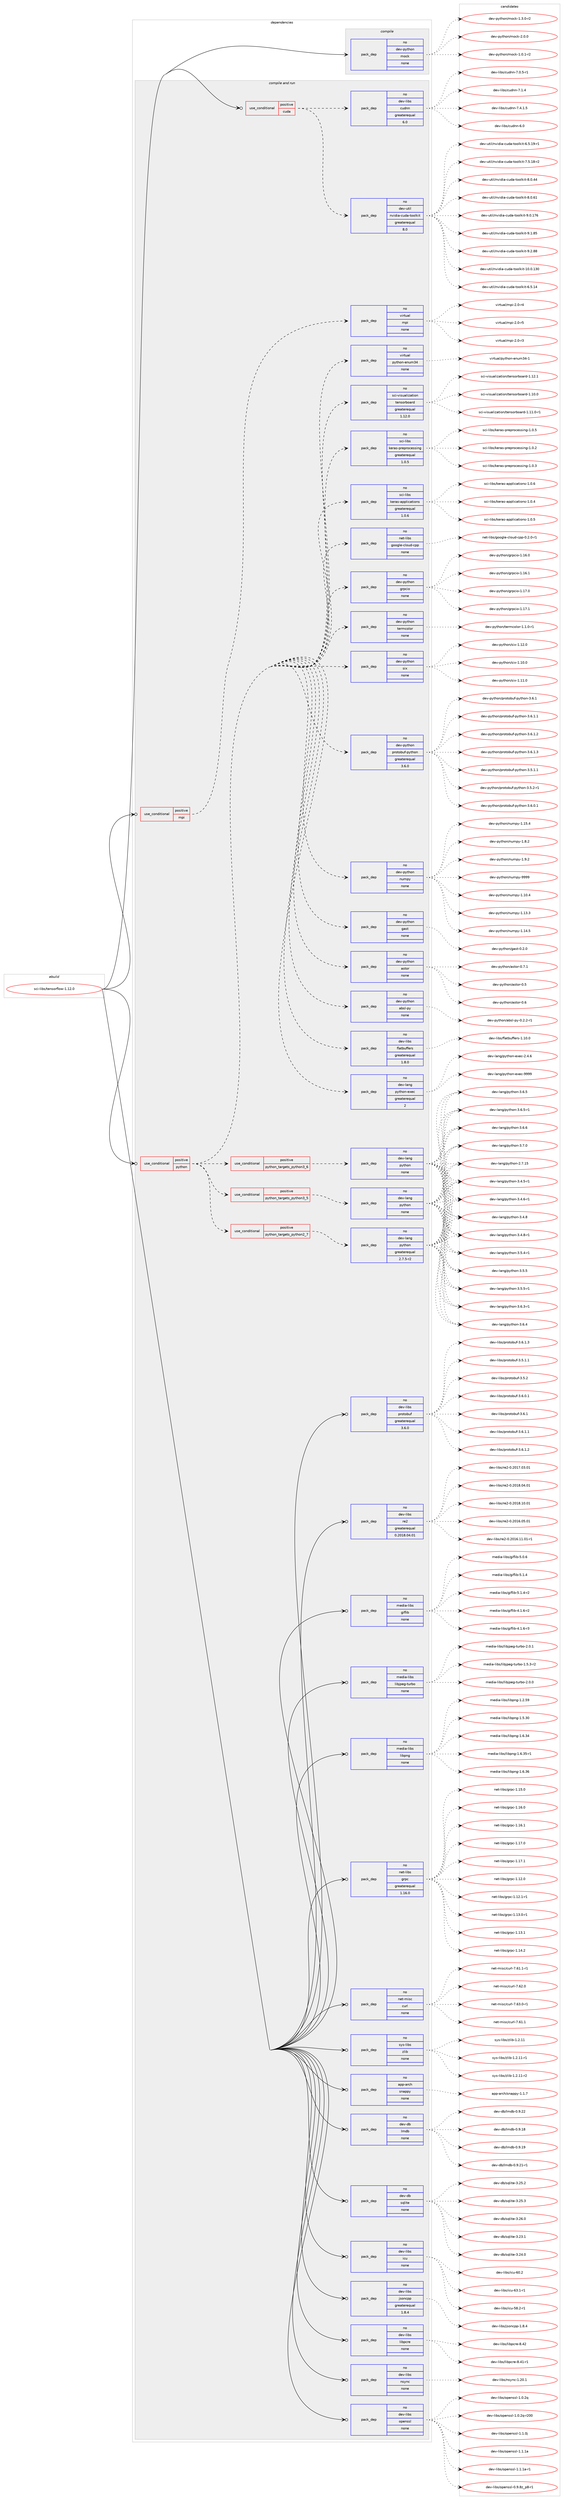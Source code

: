 digraph prolog {

# *************
# Graph options
# *************

newrank=true;
concentrate=true;
compound=true;
graph [rankdir=LR,fontname=Helvetica,fontsize=10,ranksep=1.5];#, ranksep=2.5, nodesep=0.2];
edge  [arrowhead=vee];
node  [fontname=Helvetica,fontsize=10];

# **********
# The ebuild
# **********

subgraph cluster_leftcol {
color=gray;
rank=same;
label=<<i>ebuild</i>>;
id [label="sci-libs/tensorflow-1.12.0", color=red, width=4, href="../sci-libs/tensorflow-1.12.0.svg"];
}

# ****************
# The dependencies
# ****************

subgraph cluster_midcol {
color=gray;
label=<<i>dependencies</i>>;
subgraph cluster_compile {
fillcolor="#eeeeee";
style=filled;
label=<<i>compile</i>>;
subgraph pack4551 {
dependency5813 [label=<<TABLE BORDER="0" CELLBORDER="1" CELLSPACING="0" CELLPADDING="4" WIDTH="220"><TR><TD ROWSPAN="6" CELLPADDING="30">pack_dep</TD></TR><TR><TD WIDTH="110">no</TD></TR><TR><TD>dev-python</TD></TR><TR><TD>mock</TD></TR><TR><TD>none</TD></TR><TR><TD></TD></TR></TABLE>>, shape=none, color=blue];
}
id:e -> dependency5813:w [weight=20,style="solid",arrowhead="vee"];
}
subgraph cluster_compileandrun {
fillcolor="#eeeeee";
style=filled;
label=<<i>compile and run</i>>;
subgraph cond1119 {
dependency5814 [label=<<TABLE BORDER="0" CELLBORDER="1" CELLSPACING="0" CELLPADDING="4"><TR><TD ROWSPAN="3" CELLPADDING="10">use_conditional</TD></TR><TR><TD>positive</TD></TR><TR><TD>cuda</TD></TR></TABLE>>, shape=none, color=red];
subgraph pack4552 {
dependency5815 [label=<<TABLE BORDER="0" CELLBORDER="1" CELLSPACING="0" CELLPADDING="4" WIDTH="220"><TR><TD ROWSPAN="6" CELLPADDING="30">pack_dep</TD></TR><TR><TD WIDTH="110">no</TD></TR><TR><TD>dev-util</TD></TR><TR><TD>nvidia-cuda-toolkit</TD></TR><TR><TD>greaterequal</TD></TR><TR><TD>8.0</TD></TR></TABLE>>, shape=none, color=blue];
}
dependency5814:e -> dependency5815:w [weight=20,style="dashed",arrowhead="vee"];
subgraph pack4553 {
dependency5816 [label=<<TABLE BORDER="0" CELLBORDER="1" CELLSPACING="0" CELLPADDING="4" WIDTH="220"><TR><TD ROWSPAN="6" CELLPADDING="30">pack_dep</TD></TR><TR><TD WIDTH="110">no</TD></TR><TR><TD>dev-libs</TD></TR><TR><TD>cudnn</TD></TR><TR><TD>greaterequal</TD></TR><TR><TD>6.0</TD></TR></TABLE>>, shape=none, color=blue];
}
dependency5814:e -> dependency5816:w [weight=20,style="dashed",arrowhead="vee"];
}
id:e -> dependency5814:w [weight=20,style="solid",arrowhead="odotvee"];
subgraph cond1120 {
dependency5817 [label=<<TABLE BORDER="0" CELLBORDER="1" CELLSPACING="0" CELLPADDING="4"><TR><TD ROWSPAN="3" CELLPADDING="10">use_conditional</TD></TR><TR><TD>positive</TD></TR><TR><TD>mpi</TD></TR></TABLE>>, shape=none, color=red];
subgraph pack4554 {
dependency5818 [label=<<TABLE BORDER="0" CELLBORDER="1" CELLSPACING="0" CELLPADDING="4" WIDTH="220"><TR><TD ROWSPAN="6" CELLPADDING="30">pack_dep</TD></TR><TR><TD WIDTH="110">no</TD></TR><TR><TD>virtual</TD></TR><TR><TD>mpi</TD></TR><TR><TD>none</TD></TR><TR><TD></TD></TR></TABLE>>, shape=none, color=blue];
}
dependency5817:e -> dependency5818:w [weight=20,style="dashed",arrowhead="vee"];
}
id:e -> dependency5817:w [weight=20,style="solid",arrowhead="odotvee"];
subgraph cond1121 {
dependency5819 [label=<<TABLE BORDER="0" CELLBORDER="1" CELLSPACING="0" CELLPADDING="4"><TR><TD ROWSPAN="3" CELLPADDING="10">use_conditional</TD></TR><TR><TD>positive</TD></TR><TR><TD>python</TD></TR></TABLE>>, shape=none, color=red];
subgraph cond1122 {
dependency5820 [label=<<TABLE BORDER="0" CELLBORDER="1" CELLSPACING="0" CELLPADDING="4"><TR><TD ROWSPAN="3" CELLPADDING="10">use_conditional</TD></TR><TR><TD>positive</TD></TR><TR><TD>python_targets_python2_7</TD></TR></TABLE>>, shape=none, color=red];
subgraph pack4555 {
dependency5821 [label=<<TABLE BORDER="0" CELLBORDER="1" CELLSPACING="0" CELLPADDING="4" WIDTH="220"><TR><TD ROWSPAN="6" CELLPADDING="30">pack_dep</TD></TR><TR><TD WIDTH="110">no</TD></TR><TR><TD>dev-lang</TD></TR><TR><TD>python</TD></TR><TR><TD>greaterequal</TD></TR><TR><TD>2.7.5-r2</TD></TR></TABLE>>, shape=none, color=blue];
}
dependency5820:e -> dependency5821:w [weight=20,style="dashed",arrowhead="vee"];
}
dependency5819:e -> dependency5820:w [weight=20,style="dashed",arrowhead="vee"];
subgraph cond1123 {
dependency5822 [label=<<TABLE BORDER="0" CELLBORDER="1" CELLSPACING="0" CELLPADDING="4"><TR><TD ROWSPAN="3" CELLPADDING="10">use_conditional</TD></TR><TR><TD>positive</TD></TR><TR><TD>python_targets_python3_5</TD></TR></TABLE>>, shape=none, color=red];
subgraph pack4556 {
dependency5823 [label=<<TABLE BORDER="0" CELLBORDER="1" CELLSPACING="0" CELLPADDING="4" WIDTH="220"><TR><TD ROWSPAN="6" CELLPADDING="30">pack_dep</TD></TR><TR><TD WIDTH="110">no</TD></TR><TR><TD>dev-lang</TD></TR><TR><TD>python</TD></TR><TR><TD>none</TD></TR><TR><TD></TD></TR></TABLE>>, shape=none, color=blue];
}
dependency5822:e -> dependency5823:w [weight=20,style="dashed",arrowhead="vee"];
}
dependency5819:e -> dependency5822:w [weight=20,style="dashed",arrowhead="vee"];
subgraph cond1124 {
dependency5824 [label=<<TABLE BORDER="0" CELLBORDER="1" CELLSPACING="0" CELLPADDING="4"><TR><TD ROWSPAN="3" CELLPADDING="10">use_conditional</TD></TR><TR><TD>positive</TD></TR><TR><TD>python_targets_python3_6</TD></TR></TABLE>>, shape=none, color=red];
subgraph pack4557 {
dependency5825 [label=<<TABLE BORDER="0" CELLBORDER="1" CELLSPACING="0" CELLPADDING="4" WIDTH="220"><TR><TD ROWSPAN="6" CELLPADDING="30">pack_dep</TD></TR><TR><TD WIDTH="110">no</TD></TR><TR><TD>dev-lang</TD></TR><TR><TD>python</TD></TR><TR><TD>none</TD></TR><TR><TD></TD></TR></TABLE>>, shape=none, color=blue];
}
dependency5824:e -> dependency5825:w [weight=20,style="dashed",arrowhead="vee"];
}
dependency5819:e -> dependency5824:w [weight=20,style="dashed",arrowhead="vee"];
subgraph pack4558 {
dependency5826 [label=<<TABLE BORDER="0" CELLBORDER="1" CELLSPACING="0" CELLPADDING="4" WIDTH="220"><TR><TD ROWSPAN="6" CELLPADDING="30">pack_dep</TD></TR><TR><TD WIDTH="110">no</TD></TR><TR><TD>dev-lang</TD></TR><TR><TD>python-exec</TD></TR><TR><TD>greaterequal</TD></TR><TR><TD>2</TD></TR></TABLE>>, shape=none, color=blue];
}
dependency5819:e -> dependency5826:w [weight=20,style="dashed",arrowhead="vee"];
subgraph pack4559 {
dependency5827 [label=<<TABLE BORDER="0" CELLBORDER="1" CELLSPACING="0" CELLPADDING="4" WIDTH="220"><TR><TD ROWSPAN="6" CELLPADDING="30">pack_dep</TD></TR><TR><TD WIDTH="110">no</TD></TR><TR><TD>dev-libs</TD></TR><TR><TD>flatbuffers</TD></TR><TR><TD>greaterequal</TD></TR><TR><TD>1.8.0</TD></TR></TABLE>>, shape=none, color=blue];
}
dependency5819:e -> dependency5827:w [weight=20,style="dashed",arrowhead="vee"];
subgraph pack4560 {
dependency5828 [label=<<TABLE BORDER="0" CELLBORDER="1" CELLSPACING="0" CELLPADDING="4" WIDTH="220"><TR><TD ROWSPAN="6" CELLPADDING="30">pack_dep</TD></TR><TR><TD WIDTH="110">no</TD></TR><TR><TD>dev-python</TD></TR><TR><TD>absl-py</TD></TR><TR><TD>none</TD></TR><TR><TD></TD></TR></TABLE>>, shape=none, color=blue];
}
dependency5819:e -> dependency5828:w [weight=20,style="dashed",arrowhead="vee"];
subgraph pack4561 {
dependency5829 [label=<<TABLE BORDER="0" CELLBORDER="1" CELLSPACING="0" CELLPADDING="4" WIDTH="220"><TR><TD ROWSPAN="6" CELLPADDING="30">pack_dep</TD></TR><TR><TD WIDTH="110">no</TD></TR><TR><TD>dev-python</TD></TR><TR><TD>astor</TD></TR><TR><TD>none</TD></TR><TR><TD></TD></TR></TABLE>>, shape=none, color=blue];
}
dependency5819:e -> dependency5829:w [weight=20,style="dashed",arrowhead="vee"];
subgraph pack4562 {
dependency5830 [label=<<TABLE BORDER="0" CELLBORDER="1" CELLSPACING="0" CELLPADDING="4" WIDTH="220"><TR><TD ROWSPAN="6" CELLPADDING="30">pack_dep</TD></TR><TR><TD WIDTH="110">no</TD></TR><TR><TD>dev-python</TD></TR><TR><TD>gast</TD></TR><TR><TD>none</TD></TR><TR><TD></TD></TR></TABLE>>, shape=none, color=blue];
}
dependency5819:e -> dependency5830:w [weight=20,style="dashed",arrowhead="vee"];
subgraph pack4563 {
dependency5831 [label=<<TABLE BORDER="0" CELLBORDER="1" CELLSPACING="0" CELLPADDING="4" WIDTH="220"><TR><TD ROWSPAN="6" CELLPADDING="30">pack_dep</TD></TR><TR><TD WIDTH="110">no</TD></TR><TR><TD>dev-python</TD></TR><TR><TD>numpy</TD></TR><TR><TD>none</TD></TR><TR><TD></TD></TR></TABLE>>, shape=none, color=blue];
}
dependency5819:e -> dependency5831:w [weight=20,style="dashed",arrowhead="vee"];
subgraph pack4564 {
dependency5832 [label=<<TABLE BORDER="0" CELLBORDER="1" CELLSPACING="0" CELLPADDING="4" WIDTH="220"><TR><TD ROWSPAN="6" CELLPADDING="30">pack_dep</TD></TR><TR><TD WIDTH="110">no</TD></TR><TR><TD>dev-python</TD></TR><TR><TD>protobuf-python</TD></TR><TR><TD>greaterequal</TD></TR><TR><TD>3.6.0</TD></TR></TABLE>>, shape=none, color=blue];
}
dependency5819:e -> dependency5832:w [weight=20,style="dashed",arrowhead="vee"];
subgraph pack4565 {
dependency5833 [label=<<TABLE BORDER="0" CELLBORDER="1" CELLSPACING="0" CELLPADDING="4" WIDTH="220"><TR><TD ROWSPAN="6" CELLPADDING="30">pack_dep</TD></TR><TR><TD WIDTH="110">no</TD></TR><TR><TD>dev-python</TD></TR><TR><TD>six</TD></TR><TR><TD>none</TD></TR><TR><TD></TD></TR></TABLE>>, shape=none, color=blue];
}
dependency5819:e -> dependency5833:w [weight=20,style="dashed",arrowhead="vee"];
subgraph pack4566 {
dependency5834 [label=<<TABLE BORDER="0" CELLBORDER="1" CELLSPACING="0" CELLPADDING="4" WIDTH="220"><TR><TD ROWSPAN="6" CELLPADDING="30">pack_dep</TD></TR><TR><TD WIDTH="110">no</TD></TR><TR><TD>dev-python</TD></TR><TR><TD>termcolor</TD></TR><TR><TD>none</TD></TR><TR><TD></TD></TR></TABLE>>, shape=none, color=blue];
}
dependency5819:e -> dependency5834:w [weight=20,style="dashed",arrowhead="vee"];
subgraph pack4567 {
dependency5835 [label=<<TABLE BORDER="0" CELLBORDER="1" CELLSPACING="0" CELLPADDING="4" WIDTH="220"><TR><TD ROWSPAN="6" CELLPADDING="30">pack_dep</TD></TR><TR><TD WIDTH="110">no</TD></TR><TR><TD>dev-python</TD></TR><TR><TD>grpcio</TD></TR><TR><TD>none</TD></TR><TR><TD></TD></TR></TABLE>>, shape=none, color=blue];
}
dependency5819:e -> dependency5835:w [weight=20,style="dashed",arrowhead="vee"];
subgraph pack4568 {
dependency5836 [label=<<TABLE BORDER="0" CELLBORDER="1" CELLSPACING="0" CELLPADDING="4" WIDTH="220"><TR><TD ROWSPAN="6" CELLPADDING="30">pack_dep</TD></TR><TR><TD WIDTH="110">no</TD></TR><TR><TD>net-libs</TD></TR><TR><TD>google-cloud-cpp</TD></TR><TR><TD>none</TD></TR><TR><TD></TD></TR></TABLE>>, shape=none, color=blue];
}
dependency5819:e -> dependency5836:w [weight=20,style="dashed",arrowhead="vee"];
subgraph pack4569 {
dependency5837 [label=<<TABLE BORDER="0" CELLBORDER="1" CELLSPACING="0" CELLPADDING="4" WIDTH="220"><TR><TD ROWSPAN="6" CELLPADDING="30">pack_dep</TD></TR><TR><TD WIDTH="110">no</TD></TR><TR><TD>sci-libs</TD></TR><TR><TD>keras-applications</TD></TR><TR><TD>greaterequal</TD></TR><TR><TD>1.0.6</TD></TR></TABLE>>, shape=none, color=blue];
}
dependency5819:e -> dependency5837:w [weight=20,style="dashed",arrowhead="vee"];
subgraph pack4570 {
dependency5838 [label=<<TABLE BORDER="0" CELLBORDER="1" CELLSPACING="0" CELLPADDING="4" WIDTH="220"><TR><TD ROWSPAN="6" CELLPADDING="30">pack_dep</TD></TR><TR><TD WIDTH="110">no</TD></TR><TR><TD>sci-libs</TD></TR><TR><TD>keras-preprocessing</TD></TR><TR><TD>greaterequal</TD></TR><TR><TD>1.0.5</TD></TR></TABLE>>, shape=none, color=blue];
}
dependency5819:e -> dependency5838:w [weight=20,style="dashed",arrowhead="vee"];
subgraph pack4571 {
dependency5839 [label=<<TABLE BORDER="0" CELLBORDER="1" CELLSPACING="0" CELLPADDING="4" WIDTH="220"><TR><TD ROWSPAN="6" CELLPADDING="30">pack_dep</TD></TR><TR><TD WIDTH="110">no</TD></TR><TR><TD>sci-visualization</TD></TR><TR><TD>tensorboard</TD></TR><TR><TD>greaterequal</TD></TR><TR><TD>1.12.0</TD></TR></TABLE>>, shape=none, color=blue];
}
dependency5819:e -> dependency5839:w [weight=20,style="dashed",arrowhead="vee"];
subgraph pack4572 {
dependency5840 [label=<<TABLE BORDER="0" CELLBORDER="1" CELLSPACING="0" CELLPADDING="4" WIDTH="220"><TR><TD ROWSPAN="6" CELLPADDING="30">pack_dep</TD></TR><TR><TD WIDTH="110">no</TD></TR><TR><TD>virtual</TD></TR><TR><TD>python-enum34</TD></TR><TR><TD>none</TD></TR><TR><TD></TD></TR></TABLE>>, shape=none, color=blue];
}
dependency5819:e -> dependency5840:w [weight=20,style="dashed",arrowhead="vee"];
}
id:e -> dependency5819:w [weight=20,style="solid",arrowhead="odotvee"];
subgraph pack4573 {
dependency5841 [label=<<TABLE BORDER="0" CELLBORDER="1" CELLSPACING="0" CELLPADDING="4" WIDTH="220"><TR><TD ROWSPAN="6" CELLPADDING="30">pack_dep</TD></TR><TR><TD WIDTH="110">no</TD></TR><TR><TD>app-arch</TD></TR><TR><TD>snappy</TD></TR><TR><TD>none</TD></TR><TR><TD></TD></TR></TABLE>>, shape=none, color=blue];
}
id:e -> dependency5841:w [weight=20,style="solid",arrowhead="odotvee"];
subgraph pack4574 {
dependency5842 [label=<<TABLE BORDER="0" CELLBORDER="1" CELLSPACING="0" CELLPADDING="4" WIDTH="220"><TR><TD ROWSPAN="6" CELLPADDING="30">pack_dep</TD></TR><TR><TD WIDTH="110">no</TD></TR><TR><TD>dev-db</TD></TR><TR><TD>lmdb</TD></TR><TR><TD>none</TD></TR><TR><TD></TD></TR></TABLE>>, shape=none, color=blue];
}
id:e -> dependency5842:w [weight=20,style="solid",arrowhead="odotvee"];
subgraph pack4575 {
dependency5843 [label=<<TABLE BORDER="0" CELLBORDER="1" CELLSPACING="0" CELLPADDING="4" WIDTH="220"><TR><TD ROWSPAN="6" CELLPADDING="30">pack_dep</TD></TR><TR><TD WIDTH="110">no</TD></TR><TR><TD>dev-db</TD></TR><TR><TD>sqlite</TD></TR><TR><TD>none</TD></TR><TR><TD></TD></TR></TABLE>>, shape=none, color=blue];
}
id:e -> dependency5843:w [weight=20,style="solid",arrowhead="odotvee"];
subgraph pack4576 {
dependency5844 [label=<<TABLE BORDER="0" CELLBORDER="1" CELLSPACING="0" CELLPADDING="4" WIDTH="220"><TR><TD ROWSPAN="6" CELLPADDING="30">pack_dep</TD></TR><TR><TD WIDTH="110">no</TD></TR><TR><TD>dev-libs</TD></TR><TR><TD>icu</TD></TR><TR><TD>none</TD></TR><TR><TD></TD></TR></TABLE>>, shape=none, color=blue];
}
id:e -> dependency5844:w [weight=20,style="solid",arrowhead="odotvee"];
subgraph pack4577 {
dependency5845 [label=<<TABLE BORDER="0" CELLBORDER="1" CELLSPACING="0" CELLPADDING="4" WIDTH="220"><TR><TD ROWSPAN="6" CELLPADDING="30">pack_dep</TD></TR><TR><TD WIDTH="110">no</TD></TR><TR><TD>dev-libs</TD></TR><TR><TD>jsoncpp</TD></TR><TR><TD>greaterequal</TD></TR><TR><TD>1.8.4</TD></TR></TABLE>>, shape=none, color=blue];
}
id:e -> dependency5845:w [weight=20,style="solid",arrowhead="odotvee"];
subgraph pack4578 {
dependency5846 [label=<<TABLE BORDER="0" CELLBORDER="1" CELLSPACING="0" CELLPADDING="4" WIDTH="220"><TR><TD ROWSPAN="6" CELLPADDING="30">pack_dep</TD></TR><TR><TD WIDTH="110">no</TD></TR><TR><TD>dev-libs</TD></TR><TR><TD>libpcre</TD></TR><TR><TD>none</TD></TR><TR><TD></TD></TR></TABLE>>, shape=none, color=blue];
}
id:e -> dependency5846:w [weight=20,style="solid",arrowhead="odotvee"];
subgraph pack4579 {
dependency5847 [label=<<TABLE BORDER="0" CELLBORDER="1" CELLSPACING="0" CELLPADDING="4" WIDTH="220"><TR><TD ROWSPAN="6" CELLPADDING="30">pack_dep</TD></TR><TR><TD WIDTH="110">no</TD></TR><TR><TD>dev-libs</TD></TR><TR><TD>nsync</TD></TR><TR><TD>none</TD></TR><TR><TD></TD></TR></TABLE>>, shape=none, color=blue];
}
id:e -> dependency5847:w [weight=20,style="solid",arrowhead="odotvee"];
subgraph pack4580 {
dependency5848 [label=<<TABLE BORDER="0" CELLBORDER="1" CELLSPACING="0" CELLPADDING="4" WIDTH="220"><TR><TD ROWSPAN="6" CELLPADDING="30">pack_dep</TD></TR><TR><TD WIDTH="110">no</TD></TR><TR><TD>dev-libs</TD></TR><TR><TD>openssl</TD></TR><TR><TD>none</TD></TR><TR><TD></TD></TR></TABLE>>, shape=none, color=blue];
}
id:e -> dependency5848:w [weight=20,style="solid",arrowhead="odotvee"];
subgraph pack4581 {
dependency5849 [label=<<TABLE BORDER="0" CELLBORDER="1" CELLSPACING="0" CELLPADDING="4" WIDTH="220"><TR><TD ROWSPAN="6" CELLPADDING="30">pack_dep</TD></TR><TR><TD WIDTH="110">no</TD></TR><TR><TD>dev-libs</TD></TR><TR><TD>protobuf</TD></TR><TR><TD>greaterequal</TD></TR><TR><TD>3.6.0</TD></TR></TABLE>>, shape=none, color=blue];
}
id:e -> dependency5849:w [weight=20,style="solid",arrowhead="odotvee"];
subgraph pack4582 {
dependency5850 [label=<<TABLE BORDER="0" CELLBORDER="1" CELLSPACING="0" CELLPADDING="4" WIDTH="220"><TR><TD ROWSPAN="6" CELLPADDING="30">pack_dep</TD></TR><TR><TD WIDTH="110">no</TD></TR><TR><TD>dev-libs</TD></TR><TR><TD>re2</TD></TR><TR><TD>greaterequal</TD></TR><TR><TD>0.2018.04.01</TD></TR></TABLE>>, shape=none, color=blue];
}
id:e -> dependency5850:w [weight=20,style="solid",arrowhead="odotvee"];
subgraph pack4583 {
dependency5851 [label=<<TABLE BORDER="0" CELLBORDER="1" CELLSPACING="0" CELLPADDING="4" WIDTH="220"><TR><TD ROWSPAN="6" CELLPADDING="30">pack_dep</TD></TR><TR><TD WIDTH="110">no</TD></TR><TR><TD>media-libs</TD></TR><TR><TD>giflib</TD></TR><TR><TD>none</TD></TR><TR><TD></TD></TR></TABLE>>, shape=none, color=blue];
}
id:e -> dependency5851:w [weight=20,style="solid",arrowhead="odotvee"];
subgraph pack4584 {
dependency5852 [label=<<TABLE BORDER="0" CELLBORDER="1" CELLSPACING="0" CELLPADDING="4" WIDTH="220"><TR><TD ROWSPAN="6" CELLPADDING="30">pack_dep</TD></TR><TR><TD WIDTH="110">no</TD></TR><TR><TD>media-libs</TD></TR><TR><TD>libjpeg-turbo</TD></TR><TR><TD>none</TD></TR><TR><TD></TD></TR></TABLE>>, shape=none, color=blue];
}
id:e -> dependency5852:w [weight=20,style="solid",arrowhead="odotvee"];
subgraph pack4585 {
dependency5853 [label=<<TABLE BORDER="0" CELLBORDER="1" CELLSPACING="0" CELLPADDING="4" WIDTH="220"><TR><TD ROWSPAN="6" CELLPADDING="30">pack_dep</TD></TR><TR><TD WIDTH="110">no</TD></TR><TR><TD>media-libs</TD></TR><TR><TD>libpng</TD></TR><TR><TD>none</TD></TR><TR><TD></TD></TR></TABLE>>, shape=none, color=blue];
}
id:e -> dependency5853:w [weight=20,style="solid",arrowhead="odotvee"];
subgraph pack4586 {
dependency5854 [label=<<TABLE BORDER="0" CELLBORDER="1" CELLSPACING="0" CELLPADDING="4" WIDTH="220"><TR><TD ROWSPAN="6" CELLPADDING="30">pack_dep</TD></TR><TR><TD WIDTH="110">no</TD></TR><TR><TD>net-libs</TD></TR><TR><TD>grpc</TD></TR><TR><TD>greaterequal</TD></TR><TR><TD>1.16.0</TD></TR></TABLE>>, shape=none, color=blue];
}
id:e -> dependency5854:w [weight=20,style="solid",arrowhead="odotvee"];
subgraph pack4587 {
dependency5855 [label=<<TABLE BORDER="0" CELLBORDER="1" CELLSPACING="0" CELLPADDING="4" WIDTH="220"><TR><TD ROWSPAN="6" CELLPADDING="30">pack_dep</TD></TR><TR><TD WIDTH="110">no</TD></TR><TR><TD>net-misc</TD></TR><TR><TD>curl</TD></TR><TR><TD>none</TD></TR><TR><TD></TD></TR></TABLE>>, shape=none, color=blue];
}
id:e -> dependency5855:w [weight=20,style="solid",arrowhead="odotvee"];
subgraph pack4588 {
dependency5856 [label=<<TABLE BORDER="0" CELLBORDER="1" CELLSPACING="0" CELLPADDING="4" WIDTH="220"><TR><TD ROWSPAN="6" CELLPADDING="30">pack_dep</TD></TR><TR><TD WIDTH="110">no</TD></TR><TR><TD>sys-libs</TD></TR><TR><TD>zlib</TD></TR><TR><TD>none</TD></TR><TR><TD></TD></TR></TABLE>>, shape=none, color=blue];
}
id:e -> dependency5856:w [weight=20,style="solid",arrowhead="odotvee"];
}
subgraph cluster_run {
fillcolor="#eeeeee";
style=filled;
label=<<i>run</i>>;
}
}

# **************
# The candidates
# **************

subgraph cluster_choices {
rank=same;
color=gray;
label=<<i>candidates</i>>;

subgraph choice4551 {
color=black;
nodesep=1;
choice1001011184511212111610411111047109111991074549464846494511450 [label="dev-python/mock-1.0.1-r2", color=red, width=4,href="../dev-python/mock-1.0.1-r2.svg"];
choice1001011184511212111610411111047109111991074549465146484511450 [label="dev-python/mock-1.3.0-r2", color=red, width=4,href="../dev-python/mock-1.3.0-r2.svg"];
choice100101118451121211161041111104710911199107455046484648 [label="dev-python/mock-2.0.0", color=red, width=4,href="../dev-python/mock-2.0.0.svg"];
dependency5813:e -> choice1001011184511212111610411111047109111991074549464846494511450:w [style=dotted,weight="100"];
dependency5813:e -> choice1001011184511212111610411111047109111991074549465146484511450:w [style=dotted,weight="100"];
dependency5813:e -> choice100101118451121211161041111104710911199107455046484648:w [style=dotted,weight="100"];
}
subgraph choice4552 {
color=black;
nodesep=1;
choice10010111845117116105108471101181051001059745991171009745116111111108107105116454948464846495148 [label="dev-util/nvidia-cuda-toolkit-10.0.130", color=red, width=4,href="../dev-util/nvidia-cuda-toolkit-10.0.130.svg"];
choice1001011184511711610510847110118105100105974599117100974511611111110810710511645544653464952 [label="dev-util/nvidia-cuda-toolkit-6.5.14", color=red, width=4,href="../dev-util/nvidia-cuda-toolkit-6.5.14.svg"];
choice10010111845117116105108471101181051001059745991171009745116111111108107105116455446534649574511449 [label="dev-util/nvidia-cuda-toolkit-6.5.19-r1", color=red, width=4,href="../dev-util/nvidia-cuda-toolkit-6.5.19-r1.svg"];
choice10010111845117116105108471101181051001059745991171009745116111111108107105116455546534649564511450 [label="dev-util/nvidia-cuda-toolkit-7.5.18-r2", color=red, width=4,href="../dev-util/nvidia-cuda-toolkit-7.5.18-r2.svg"];
choice1001011184511711610510847110118105100105974599117100974511611111110810710511645564648465252 [label="dev-util/nvidia-cuda-toolkit-8.0.44", color=red, width=4,href="../dev-util/nvidia-cuda-toolkit-8.0.44.svg"];
choice1001011184511711610510847110118105100105974599117100974511611111110810710511645564648465449 [label="dev-util/nvidia-cuda-toolkit-8.0.61", color=red, width=4,href="../dev-util/nvidia-cuda-toolkit-8.0.61.svg"];
choice100101118451171161051084711011810510010597459911710097451161111111081071051164557464846495554 [label="dev-util/nvidia-cuda-toolkit-9.0.176", color=red, width=4,href="../dev-util/nvidia-cuda-toolkit-9.0.176.svg"];
choice1001011184511711610510847110118105100105974599117100974511611111110810710511645574649465653 [label="dev-util/nvidia-cuda-toolkit-9.1.85", color=red, width=4,href="../dev-util/nvidia-cuda-toolkit-9.1.85.svg"];
choice1001011184511711610510847110118105100105974599117100974511611111110810710511645574650465656 [label="dev-util/nvidia-cuda-toolkit-9.2.88", color=red, width=4,href="../dev-util/nvidia-cuda-toolkit-9.2.88.svg"];
dependency5815:e -> choice10010111845117116105108471101181051001059745991171009745116111111108107105116454948464846495148:w [style=dotted,weight="100"];
dependency5815:e -> choice1001011184511711610510847110118105100105974599117100974511611111110810710511645544653464952:w [style=dotted,weight="100"];
dependency5815:e -> choice10010111845117116105108471101181051001059745991171009745116111111108107105116455446534649574511449:w [style=dotted,weight="100"];
dependency5815:e -> choice10010111845117116105108471101181051001059745991171009745116111111108107105116455546534649564511450:w [style=dotted,weight="100"];
dependency5815:e -> choice1001011184511711610510847110118105100105974599117100974511611111110810710511645564648465252:w [style=dotted,weight="100"];
dependency5815:e -> choice1001011184511711610510847110118105100105974599117100974511611111110810710511645564648465449:w [style=dotted,weight="100"];
dependency5815:e -> choice100101118451171161051084711011810510010597459911710097451161111111081071051164557464846495554:w [style=dotted,weight="100"];
dependency5815:e -> choice1001011184511711610510847110118105100105974599117100974511611111110810710511645574649465653:w [style=dotted,weight="100"];
dependency5815:e -> choice1001011184511711610510847110118105100105974599117100974511611111110810710511645574650465656:w [style=dotted,weight="100"];
}
subgraph choice4553 {
color=black;
nodesep=1;
choice1001011184510810598115479911710011011045544648 [label="dev-libs/cudnn-6.0", color=red, width=4,href="../dev-libs/cudnn-6.0.svg"];
choice100101118451081059811547991171001101104555464846534511449 [label="dev-libs/cudnn-7.0.5-r1", color=red, width=4,href="../dev-libs/cudnn-7.0.5-r1.svg"];
choice10010111845108105981154799117100110110455546494652 [label="dev-libs/cudnn-7.1.4", color=red, width=4,href="../dev-libs/cudnn-7.1.4.svg"];
choice100101118451081059811547991171001101104555465246494653 [label="dev-libs/cudnn-7.4.1.5", color=red, width=4,href="../dev-libs/cudnn-7.4.1.5.svg"];
dependency5816:e -> choice1001011184510810598115479911710011011045544648:w [style=dotted,weight="100"];
dependency5816:e -> choice100101118451081059811547991171001101104555464846534511449:w [style=dotted,weight="100"];
dependency5816:e -> choice10010111845108105981154799117100110110455546494652:w [style=dotted,weight="100"];
dependency5816:e -> choice100101118451081059811547991171001101104555465246494653:w [style=dotted,weight="100"];
}
subgraph choice4554 {
color=black;
nodesep=1;
choice1181051141161179710847109112105455046484511451 [label="virtual/mpi-2.0-r3", color=red, width=4,href="../virtual/mpi-2.0-r3.svg"];
choice1181051141161179710847109112105455046484511452 [label="virtual/mpi-2.0-r4", color=red, width=4,href="../virtual/mpi-2.0-r4.svg"];
choice1181051141161179710847109112105455046484511453 [label="virtual/mpi-2.0-r5", color=red, width=4,href="../virtual/mpi-2.0-r5.svg"];
dependency5818:e -> choice1181051141161179710847109112105455046484511451:w [style=dotted,weight="100"];
dependency5818:e -> choice1181051141161179710847109112105455046484511452:w [style=dotted,weight="100"];
dependency5818:e -> choice1181051141161179710847109112105455046484511453:w [style=dotted,weight="100"];
}
subgraph choice4555 {
color=black;
nodesep=1;
choice10010111845108971101034711212111610411111045504655464953 [label="dev-lang/python-2.7.15", color=red, width=4,href="../dev-lang/python-2.7.15.svg"];
choice1001011184510897110103471121211161041111104551465246534511449 [label="dev-lang/python-3.4.5-r1", color=red, width=4,href="../dev-lang/python-3.4.5-r1.svg"];
choice1001011184510897110103471121211161041111104551465246544511449 [label="dev-lang/python-3.4.6-r1", color=red, width=4,href="../dev-lang/python-3.4.6-r1.svg"];
choice100101118451089711010347112121116104111110455146524656 [label="dev-lang/python-3.4.8", color=red, width=4,href="../dev-lang/python-3.4.8.svg"];
choice1001011184510897110103471121211161041111104551465246564511449 [label="dev-lang/python-3.4.8-r1", color=red, width=4,href="../dev-lang/python-3.4.8-r1.svg"];
choice1001011184510897110103471121211161041111104551465346524511449 [label="dev-lang/python-3.5.4-r1", color=red, width=4,href="../dev-lang/python-3.5.4-r1.svg"];
choice100101118451089711010347112121116104111110455146534653 [label="dev-lang/python-3.5.5", color=red, width=4,href="../dev-lang/python-3.5.5.svg"];
choice1001011184510897110103471121211161041111104551465346534511449 [label="dev-lang/python-3.5.5-r1", color=red, width=4,href="../dev-lang/python-3.5.5-r1.svg"];
choice1001011184510897110103471121211161041111104551465446514511449 [label="dev-lang/python-3.6.3-r1", color=red, width=4,href="../dev-lang/python-3.6.3-r1.svg"];
choice100101118451089711010347112121116104111110455146544652 [label="dev-lang/python-3.6.4", color=red, width=4,href="../dev-lang/python-3.6.4.svg"];
choice100101118451089711010347112121116104111110455146544653 [label="dev-lang/python-3.6.5", color=red, width=4,href="../dev-lang/python-3.6.5.svg"];
choice1001011184510897110103471121211161041111104551465446534511449 [label="dev-lang/python-3.6.5-r1", color=red, width=4,href="../dev-lang/python-3.6.5-r1.svg"];
choice100101118451089711010347112121116104111110455146544654 [label="dev-lang/python-3.6.6", color=red, width=4,href="../dev-lang/python-3.6.6.svg"];
choice100101118451089711010347112121116104111110455146554648 [label="dev-lang/python-3.7.0", color=red, width=4,href="../dev-lang/python-3.7.0.svg"];
dependency5821:e -> choice10010111845108971101034711212111610411111045504655464953:w [style=dotted,weight="100"];
dependency5821:e -> choice1001011184510897110103471121211161041111104551465246534511449:w [style=dotted,weight="100"];
dependency5821:e -> choice1001011184510897110103471121211161041111104551465246544511449:w [style=dotted,weight="100"];
dependency5821:e -> choice100101118451089711010347112121116104111110455146524656:w [style=dotted,weight="100"];
dependency5821:e -> choice1001011184510897110103471121211161041111104551465246564511449:w [style=dotted,weight="100"];
dependency5821:e -> choice1001011184510897110103471121211161041111104551465346524511449:w [style=dotted,weight="100"];
dependency5821:e -> choice100101118451089711010347112121116104111110455146534653:w [style=dotted,weight="100"];
dependency5821:e -> choice1001011184510897110103471121211161041111104551465346534511449:w [style=dotted,weight="100"];
dependency5821:e -> choice1001011184510897110103471121211161041111104551465446514511449:w [style=dotted,weight="100"];
dependency5821:e -> choice100101118451089711010347112121116104111110455146544652:w [style=dotted,weight="100"];
dependency5821:e -> choice100101118451089711010347112121116104111110455146544653:w [style=dotted,weight="100"];
dependency5821:e -> choice1001011184510897110103471121211161041111104551465446534511449:w [style=dotted,weight="100"];
dependency5821:e -> choice100101118451089711010347112121116104111110455146544654:w [style=dotted,weight="100"];
dependency5821:e -> choice100101118451089711010347112121116104111110455146554648:w [style=dotted,weight="100"];
}
subgraph choice4556 {
color=black;
nodesep=1;
choice10010111845108971101034711212111610411111045504655464953 [label="dev-lang/python-2.7.15", color=red, width=4,href="../dev-lang/python-2.7.15.svg"];
choice1001011184510897110103471121211161041111104551465246534511449 [label="dev-lang/python-3.4.5-r1", color=red, width=4,href="../dev-lang/python-3.4.5-r1.svg"];
choice1001011184510897110103471121211161041111104551465246544511449 [label="dev-lang/python-3.4.6-r1", color=red, width=4,href="../dev-lang/python-3.4.6-r1.svg"];
choice100101118451089711010347112121116104111110455146524656 [label="dev-lang/python-3.4.8", color=red, width=4,href="../dev-lang/python-3.4.8.svg"];
choice1001011184510897110103471121211161041111104551465246564511449 [label="dev-lang/python-3.4.8-r1", color=red, width=4,href="../dev-lang/python-3.4.8-r1.svg"];
choice1001011184510897110103471121211161041111104551465346524511449 [label="dev-lang/python-3.5.4-r1", color=red, width=4,href="../dev-lang/python-3.5.4-r1.svg"];
choice100101118451089711010347112121116104111110455146534653 [label="dev-lang/python-3.5.5", color=red, width=4,href="../dev-lang/python-3.5.5.svg"];
choice1001011184510897110103471121211161041111104551465346534511449 [label="dev-lang/python-3.5.5-r1", color=red, width=4,href="../dev-lang/python-3.5.5-r1.svg"];
choice1001011184510897110103471121211161041111104551465446514511449 [label="dev-lang/python-3.6.3-r1", color=red, width=4,href="../dev-lang/python-3.6.3-r1.svg"];
choice100101118451089711010347112121116104111110455146544652 [label="dev-lang/python-3.6.4", color=red, width=4,href="../dev-lang/python-3.6.4.svg"];
choice100101118451089711010347112121116104111110455146544653 [label="dev-lang/python-3.6.5", color=red, width=4,href="../dev-lang/python-3.6.5.svg"];
choice1001011184510897110103471121211161041111104551465446534511449 [label="dev-lang/python-3.6.5-r1", color=red, width=4,href="../dev-lang/python-3.6.5-r1.svg"];
choice100101118451089711010347112121116104111110455146544654 [label="dev-lang/python-3.6.6", color=red, width=4,href="../dev-lang/python-3.6.6.svg"];
choice100101118451089711010347112121116104111110455146554648 [label="dev-lang/python-3.7.0", color=red, width=4,href="../dev-lang/python-3.7.0.svg"];
dependency5823:e -> choice10010111845108971101034711212111610411111045504655464953:w [style=dotted,weight="100"];
dependency5823:e -> choice1001011184510897110103471121211161041111104551465246534511449:w [style=dotted,weight="100"];
dependency5823:e -> choice1001011184510897110103471121211161041111104551465246544511449:w [style=dotted,weight="100"];
dependency5823:e -> choice100101118451089711010347112121116104111110455146524656:w [style=dotted,weight="100"];
dependency5823:e -> choice1001011184510897110103471121211161041111104551465246564511449:w [style=dotted,weight="100"];
dependency5823:e -> choice1001011184510897110103471121211161041111104551465346524511449:w [style=dotted,weight="100"];
dependency5823:e -> choice100101118451089711010347112121116104111110455146534653:w [style=dotted,weight="100"];
dependency5823:e -> choice1001011184510897110103471121211161041111104551465346534511449:w [style=dotted,weight="100"];
dependency5823:e -> choice1001011184510897110103471121211161041111104551465446514511449:w [style=dotted,weight="100"];
dependency5823:e -> choice100101118451089711010347112121116104111110455146544652:w [style=dotted,weight="100"];
dependency5823:e -> choice100101118451089711010347112121116104111110455146544653:w [style=dotted,weight="100"];
dependency5823:e -> choice1001011184510897110103471121211161041111104551465446534511449:w [style=dotted,weight="100"];
dependency5823:e -> choice100101118451089711010347112121116104111110455146544654:w [style=dotted,weight="100"];
dependency5823:e -> choice100101118451089711010347112121116104111110455146554648:w [style=dotted,weight="100"];
}
subgraph choice4557 {
color=black;
nodesep=1;
choice10010111845108971101034711212111610411111045504655464953 [label="dev-lang/python-2.7.15", color=red, width=4,href="../dev-lang/python-2.7.15.svg"];
choice1001011184510897110103471121211161041111104551465246534511449 [label="dev-lang/python-3.4.5-r1", color=red, width=4,href="../dev-lang/python-3.4.5-r1.svg"];
choice1001011184510897110103471121211161041111104551465246544511449 [label="dev-lang/python-3.4.6-r1", color=red, width=4,href="../dev-lang/python-3.4.6-r1.svg"];
choice100101118451089711010347112121116104111110455146524656 [label="dev-lang/python-3.4.8", color=red, width=4,href="../dev-lang/python-3.4.8.svg"];
choice1001011184510897110103471121211161041111104551465246564511449 [label="dev-lang/python-3.4.8-r1", color=red, width=4,href="../dev-lang/python-3.4.8-r1.svg"];
choice1001011184510897110103471121211161041111104551465346524511449 [label="dev-lang/python-3.5.4-r1", color=red, width=4,href="../dev-lang/python-3.5.4-r1.svg"];
choice100101118451089711010347112121116104111110455146534653 [label="dev-lang/python-3.5.5", color=red, width=4,href="../dev-lang/python-3.5.5.svg"];
choice1001011184510897110103471121211161041111104551465346534511449 [label="dev-lang/python-3.5.5-r1", color=red, width=4,href="../dev-lang/python-3.5.5-r1.svg"];
choice1001011184510897110103471121211161041111104551465446514511449 [label="dev-lang/python-3.6.3-r1", color=red, width=4,href="../dev-lang/python-3.6.3-r1.svg"];
choice100101118451089711010347112121116104111110455146544652 [label="dev-lang/python-3.6.4", color=red, width=4,href="../dev-lang/python-3.6.4.svg"];
choice100101118451089711010347112121116104111110455146544653 [label="dev-lang/python-3.6.5", color=red, width=4,href="../dev-lang/python-3.6.5.svg"];
choice1001011184510897110103471121211161041111104551465446534511449 [label="dev-lang/python-3.6.5-r1", color=red, width=4,href="../dev-lang/python-3.6.5-r1.svg"];
choice100101118451089711010347112121116104111110455146544654 [label="dev-lang/python-3.6.6", color=red, width=4,href="../dev-lang/python-3.6.6.svg"];
choice100101118451089711010347112121116104111110455146554648 [label="dev-lang/python-3.7.0", color=red, width=4,href="../dev-lang/python-3.7.0.svg"];
dependency5825:e -> choice10010111845108971101034711212111610411111045504655464953:w [style=dotted,weight="100"];
dependency5825:e -> choice1001011184510897110103471121211161041111104551465246534511449:w [style=dotted,weight="100"];
dependency5825:e -> choice1001011184510897110103471121211161041111104551465246544511449:w [style=dotted,weight="100"];
dependency5825:e -> choice100101118451089711010347112121116104111110455146524656:w [style=dotted,weight="100"];
dependency5825:e -> choice1001011184510897110103471121211161041111104551465246564511449:w [style=dotted,weight="100"];
dependency5825:e -> choice1001011184510897110103471121211161041111104551465346524511449:w [style=dotted,weight="100"];
dependency5825:e -> choice100101118451089711010347112121116104111110455146534653:w [style=dotted,weight="100"];
dependency5825:e -> choice1001011184510897110103471121211161041111104551465346534511449:w [style=dotted,weight="100"];
dependency5825:e -> choice1001011184510897110103471121211161041111104551465446514511449:w [style=dotted,weight="100"];
dependency5825:e -> choice100101118451089711010347112121116104111110455146544652:w [style=dotted,weight="100"];
dependency5825:e -> choice100101118451089711010347112121116104111110455146544653:w [style=dotted,weight="100"];
dependency5825:e -> choice1001011184510897110103471121211161041111104551465446534511449:w [style=dotted,weight="100"];
dependency5825:e -> choice100101118451089711010347112121116104111110455146544654:w [style=dotted,weight="100"];
dependency5825:e -> choice100101118451089711010347112121116104111110455146554648:w [style=dotted,weight="100"];
}
subgraph choice4558 {
color=black;
nodesep=1;
choice1001011184510897110103471121211161041111104510112010199455046524654 [label="dev-lang/python-exec-2.4.6", color=red, width=4,href="../dev-lang/python-exec-2.4.6.svg"];
choice10010111845108971101034711212111610411111045101120101994557575757 [label="dev-lang/python-exec-9999", color=red, width=4,href="../dev-lang/python-exec-9999.svg"];
dependency5826:e -> choice1001011184510897110103471121211161041111104510112010199455046524654:w [style=dotted,weight="100"];
dependency5826:e -> choice10010111845108971101034711212111610411111045101120101994557575757:w [style=dotted,weight="100"];
}
subgraph choice4559 {
color=black;
nodesep=1;
choice100101118451081059811547102108971169811710210210111411545494649484648 [label="dev-libs/flatbuffers-1.10.0", color=red, width=4,href="../dev-libs/flatbuffers-1.10.0.svg"];
dependency5827:e -> choice100101118451081059811547102108971169811710210210111411545494649484648:w [style=dotted,weight="100"];
}
subgraph choice4560 {
color=black;
nodesep=1;
choice10010111845112121116104111110479798115108451121214548465046504511449 [label="dev-python/absl-py-0.2.2-r1", color=red, width=4,href="../dev-python/absl-py-0.2.2-r1.svg"];
dependency5828:e -> choice10010111845112121116104111110479798115108451121214548465046504511449:w [style=dotted,weight="100"];
}
subgraph choice4561 {
color=black;
nodesep=1;
choice10010111845112121116104111110479711511611111445484653 [label="dev-python/astor-0.5", color=red, width=4,href="../dev-python/astor-0.5.svg"];
choice10010111845112121116104111110479711511611111445484654 [label="dev-python/astor-0.6", color=red, width=4,href="../dev-python/astor-0.6.svg"];
choice100101118451121211161041111104797115116111114454846554649 [label="dev-python/astor-0.7.1", color=red, width=4,href="../dev-python/astor-0.7.1.svg"];
dependency5829:e -> choice10010111845112121116104111110479711511611111445484653:w [style=dotted,weight="100"];
dependency5829:e -> choice10010111845112121116104111110479711511611111445484654:w [style=dotted,weight="100"];
dependency5829:e -> choice100101118451121211161041111104797115116111114454846554649:w [style=dotted,weight="100"];
}
subgraph choice4562 {
color=black;
nodesep=1;
choice100101118451121211161041111104710397115116454846504648 [label="dev-python/gast-0.2.0", color=red, width=4,href="../dev-python/gast-0.2.0.svg"];
dependency5830:e -> choice100101118451121211161041111104710397115116454846504648:w [style=dotted,weight="100"];
}
subgraph choice4563 {
color=black;
nodesep=1;
choice100101118451121211161041111104711011710911212145494649484652 [label="dev-python/numpy-1.10.4", color=red, width=4,href="../dev-python/numpy-1.10.4.svg"];
choice100101118451121211161041111104711011710911212145494649514651 [label="dev-python/numpy-1.13.3", color=red, width=4,href="../dev-python/numpy-1.13.3.svg"];
choice100101118451121211161041111104711011710911212145494649524653 [label="dev-python/numpy-1.14.5", color=red, width=4,href="../dev-python/numpy-1.14.5.svg"];
choice100101118451121211161041111104711011710911212145494649534652 [label="dev-python/numpy-1.15.4", color=red, width=4,href="../dev-python/numpy-1.15.4.svg"];
choice1001011184511212111610411111047110117109112121454946564650 [label="dev-python/numpy-1.8.2", color=red, width=4,href="../dev-python/numpy-1.8.2.svg"];
choice1001011184511212111610411111047110117109112121454946574650 [label="dev-python/numpy-1.9.2", color=red, width=4,href="../dev-python/numpy-1.9.2.svg"];
choice10010111845112121116104111110471101171091121214557575757 [label="dev-python/numpy-9999", color=red, width=4,href="../dev-python/numpy-9999.svg"];
dependency5831:e -> choice100101118451121211161041111104711011710911212145494649484652:w [style=dotted,weight="100"];
dependency5831:e -> choice100101118451121211161041111104711011710911212145494649514651:w [style=dotted,weight="100"];
dependency5831:e -> choice100101118451121211161041111104711011710911212145494649524653:w [style=dotted,weight="100"];
dependency5831:e -> choice100101118451121211161041111104711011710911212145494649534652:w [style=dotted,weight="100"];
dependency5831:e -> choice1001011184511212111610411111047110117109112121454946564650:w [style=dotted,weight="100"];
dependency5831:e -> choice1001011184511212111610411111047110117109112121454946574650:w [style=dotted,weight="100"];
dependency5831:e -> choice10010111845112121116104111110471101171091121214557575757:w [style=dotted,weight="100"];
}
subgraph choice4564 {
color=black;
nodesep=1;
choice100101118451121211161041111104711211411111611198117102451121211161041111104551465346494649 [label="dev-python/protobuf-python-3.5.1.1", color=red, width=4,href="../dev-python/protobuf-python-3.5.1.1.svg"];
choice100101118451121211161041111104711211411111611198117102451121211161041111104551465346504511449 [label="dev-python/protobuf-python-3.5.2-r1", color=red, width=4,href="../dev-python/protobuf-python-3.5.2-r1.svg"];
choice100101118451121211161041111104711211411111611198117102451121211161041111104551465446484649 [label="dev-python/protobuf-python-3.6.0.1", color=red, width=4,href="../dev-python/protobuf-python-3.6.0.1.svg"];
choice10010111845112121116104111110471121141111161119811710245112121116104111110455146544649 [label="dev-python/protobuf-python-3.6.1", color=red, width=4,href="../dev-python/protobuf-python-3.6.1.svg"];
choice100101118451121211161041111104711211411111611198117102451121211161041111104551465446494649 [label="dev-python/protobuf-python-3.6.1.1", color=red, width=4,href="../dev-python/protobuf-python-3.6.1.1.svg"];
choice100101118451121211161041111104711211411111611198117102451121211161041111104551465446494650 [label="dev-python/protobuf-python-3.6.1.2", color=red, width=4,href="../dev-python/protobuf-python-3.6.1.2.svg"];
choice100101118451121211161041111104711211411111611198117102451121211161041111104551465446494651 [label="dev-python/protobuf-python-3.6.1.3", color=red, width=4,href="../dev-python/protobuf-python-3.6.1.3.svg"];
dependency5832:e -> choice100101118451121211161041111104711211411111611198117102451121211161041111104551465346494649:w [style=dotted,weight="100"];
dependency5832:e -> choice100101118451121211161041111104711211411111611198117102451121211161041111104551465346504511449:w [style=dotted,weight="100"];
dependency5832:e -> choice100101118451121211161041111104711211411111611198117102451121211161041111104551465446484649:w [style=dotted,weight="100"];
dependency5832:e -> choice10010111845112121116104111110471121141111161119811710245112121116104111110455146544649:w [style=dotted,weight="100"];
dependency5832:e -> choice100101118451121211161041111104711211411111611198117102451121211161041111104551465446494649:w [style=dotted,weight="100"];
dependency5832:e -> choice100101118451121211161041111104711211411111611198117102451121211161041111104551465446494650:w [style=dotted,weight="100"];
dependency5832:e -> choice100101118451121211161041111104711211411111611198117102451121211161041111104551465446494651:w [style=dotted,weight="100"];
}
subgraph choice4565 {
color=black;
nodesep=1;
choice100101118451121211161041111104711510512045494649484648 [label="dev-python/six-1.10.0", color=red, width=4,href="../dev-python/six-1.10.0.svg"];
choice100101118451121211161041111104711510512045494649494648 [label="dev-python/six-1.11.0", color=red, width=4,href="../dev-python/six-1.11.0.svg"];
choice100101118451121211161041111104711510512045494649504648 [label="dev-python/six-1.12.0", color=red, width=4,href="../dev-python/six-1.12.0.svg"];
dependency5833:e -> choice100101118451121211161041111104711510512045494649484648:w [style=dotted,weight="100"];
dependency5833:e -> choice100101118451121211161041111104711510512045494649494648:w [style=dotted,weight="100"];
dependency5833:e -> choice100101118451121211161041111104711510512045494649504648:w [style=dotted,weight="100"];
}
subgraph choice4566 {
color=black;
nodesep=1;
choice1001011184511212111610411111047116101114109991111081111144549464946484511449 [label="dev-python/termcolor-1.1.0-r1", color=red, width=4,href="../dev-python/termcolor-1.1.0-r1.svg"];
dependency5834:e -> choice1001011184511212111610411111047116101114109991111081111144549464946484511449:w [style=dotted,weight="100"];
}
subgraph choice4567 {
color=black;
nodesep=1;
choice10010111845112121116104111110471031141129910511145494649544648 [label="dev-python/grpcio-1.16.0", color=red, width=4,href="../dev-python/grpcio-1.16.0.svg"];
choice10010111845112121116104111110471031141129910511145494649544649 [label="dev-python/grpcio-1.16.1", color=red, width=4,href="../dev-python/grpcio-1.16.1.svg"];
choice10010111845112121116104111110471031141129910511145494649554648 [label="dev-python/grpcio-1.17.0", color=red, width=4,href="../dev-python/grpcio-1.17.0.svg"];
choice10010111845112121116104111110471031141129910511145494649554649 [label="dev-python/grpcio-1.17.1", color=red, width=4,href="../dev-python/grpcio-1.17.1.svg"];
dependency5835:e -> choice10010111845112121116104111110471031141129910511145494649544648:w [style=dotted,weight="100"];
dependency5835:e -> choice10010111845112121116104111110471031141129910511145494649544649:w [style=dotted,weight="100"];
dependency5835:e -> choice10010111845112121116104111110471031141129910511145494649554648:w [style=dotted,weight="100"];
dependency5835:e -> choice10010111845112121116104111110471031141129910511145494649554649:w [style=dotted,weight="100"];
}
subgraph choice4568 {
color=black;
nodesep=1;
choice110101116451081059811547103111111103108101459910811111710045991121124548465046484511449 [label="net-libs/google-cloud-cpp-0.2.0-r1", color=red, width=4,href="../net-libs/google-cloud-cpp-0.2.0-r1.svg"];
dependency5836:e -> choice110101116451081059811547103111111103108101459910811111710045991121124548465046484511449:w [style=dotted,weight="100"];
}
subgraph choice4569 {
color=black;
nodesep=1;
choice115991054510810598115471071011149711545971121121081059997116105111110115454946484652 [label="sci-libs/keras-applications-1.0.4", color=red, width=4,href="../sci-libs/keras-applications-1.0.4.svg"];
choice115991054510810598115471071011149711545971121121081059997116105111110115454946484653 [label="sci-libs/keras-applications-1.0.5", color=red, width=4,href="../sci-libs/keras-applications-1.0.5.svg"];
choice115991054510810598115471071011149711545971121121081059997116105111110115454946484654 [label="sci-libs/keras-applications-1.0.6", color=red, width=4,href="../sci-libs/keras-applications-1.0.6.svg"];
dependency5837:e -> choice115991054510810598115471071011149711545971121121081059997116105111110115454946484652:w [style=dotted,weight="100"];
dependency5837:e -> choice115991054510810598115471071011149711545971121121081059997116105111110115454946484653:w [style=dotted,weight="100"];
dependency5837:e -> choice115991054510810598115471071011149711545971121121081059997116105111110115454946484654:w [style=dotted,weight="100"];
}
subgraph choice4570 {
color=black;
nodesep=1;
choice11599105451081059811547107101114971154511211410111211411199101115115105110103454946484650 [label="sci-libs/keras-preprocessing-1.0.2", color=red, width=4,href="../sci-libs/keras-preprocessing-1.0.2.svg"];
choice11599105451081059811547107101114971154511211410111211411199101115115105110103454946484651 [label="sci-libs/keras-preprocessing-1.0.3", color=red, width=4,href="../sci-libs/keras-preprocessing-1.0.3.svg"];
choice11599105451081059811547107101114971154511211410111211411199101115115105110103454946484653 [label="sci-libs/keras-preprocessing-1.0.5", color=red, width=4,href="../sci-libs/keras-preprocessing-1.0.5.svg"];
dependency5838:e -> choice11599105451081059811547107101114971154511211410111211411199101115115105110103454946484650:w [style=dotted,weight="100"];
dependency5838:e -> choice11599105451081059811547107101114971154511211410111211411199101115115105110103454946484651:w [style=dotted,weight="100"];
dependency5838:e -> choice11599105451081059811547107101114971154511211410111211411199101115115105110103454946484653:w [style=dotted,weight="100"];
}
subgraph choice4571 {
color=black;
nodesep=1;
choice1159910545118105115117971081051229711610511111047116101110115111114981119711410045494649484648 [label="sci-visualization/tensorboard-1.10.0", color=red, width=4,href="../sci-visualization/tensorboard-1.10.0.svg"];
choice11599105451181051151179710810512297116105111110471161011101151111149811197114100454946494946484511449 [label="sci-visualization/tensorboard-1.11.0-r1", color=red, width=4,href="../sci-visualization/tensorboard-1.11.0-r1.svg"];
choice1159910545118105115117971081051229711610511111047116101110115111114981119711410045494649504649 [label="sci-visualization/tensorboard-1.12.1", color=red, width=4,href="../sci-visualization/tensorboard-1.12.1.svg"];
dependency5839:e -> choice1159910545118105115117971081051229711610511111047116101110115111114981119711410045494649484648:w [style=dotted,weight="100"];
dependency5839:e -> choice11599105451181051151179710810512297116105111110471161011101151111149811197114100454946494946484511449:w [style=dotted,weight="100"];
dependency5839:e -> choice1159910545118105115117971081051229711610511111047116101110115111114981119711410045494649504649:w [style=dotted,weight="100"];
}
subgraph choice4572 {
color=black;
nodesep=1;
choice11810511411611797108471121211161041111104510111011710951524549 [label="virtual/python-enum34-1", color=red, width=4,href="../virtual/python-enum34-1.svg"];
dependency5840:e -> choice11810511411611797108471121211161041111104510111011710951524549:w [style=dotted,weight="100"];
}
subgraph choice4573 {
color=black;
nodesep=1;
choice971121124597114991044711511097112112121454946494655 [label="app-arch/snappy-1.1.7", color=red, width=4,href="../app-arch/snappy-1.1.7.svg"];
dependency5841:e -> choice971121124597114991044711511097112112121454946494655:w [style=dotted,weight="100"];
}
subgraph choice4574 {
color=black;
nodesep=1;
choice1001011184510098471081091009845484657464956 [label="dev-db/lmdb-0.9.18", color=red, width=4,href="../dev-db/lmdb-0.9.18.svg"];
choice1001011184510098471081091009845484657464957 [label="dev-db/lmdb-0.9.19", color=red, width=4,href="../dev-db/lmdb-0.9.19.svg"];
choice10010111845100984710810910098454846574650494511449 [label="dev-db/lmdb-0.9.21-r1", color=red, width=4,href="../dev-db/lmdb-0.9.21-r1.svg"];
choice1001011184510098471081091009845484657465050 [label="dev-db/lmdb-0.9.22", color=red, width=4,href="../dev-db/lmdb-0.9.22.svg"];
dependency5842:e -> choice1001011184510098471081091009845484657464956:w [style=dotted,weight="100"];
dependency5842:e -> choice1001011184510098471081091009845484657464957:w [style=dotted,weight="100"];
dependency5842:e -> choice10010111845100984710810910098454846574650494511449:w [style=dotted,weight="100"];
dependency5842:e -> choice1001011184510098471081091009845484657465050:w [style=dotted,weight="100"];
}
subgraph choice4575 {
color=black;
nodesep=1;
choice10010111845100984711511310810511610145514650514649 [label="dev-db/sqlite-3.23.1", color=red, width=4,href="../dev-db/sqlite-3.23.1.svg"];
choice10010111845100984711511310810511610145514650524648 [label="dev-db/sqlite-3.24.0", color=red, width=4,href="../dev-db/sqlite-3.24.0.svg"];
choice10010111845100984711511310810511610145514650534650 [label="dev-db/sqlite-3.25.2", color=red, width=4,href="../dev-db/sqlite-3.25.2.svg"];
choice10010111845100984711511310810511610145514650534651 [label="dev-db/sqlite-3.25.3", color=red, width=4,href="../dev-db/sqlite-3.25.3.svg"];
choice10010111845100984711511310810511610145514650544648 [label="dev-db/sqlite-3.26.0", color=red, width=4,href="../dev-db/sqlite-3.26.0.svg"];
dependency5843:e -> choice10010111845100984711511310810511610145514650514649:w [style=dotted,weight="100"];
dependency5843:e -> choice10010111845100984711511310810511610145514650524648:w [style=dotted,weight="100"];
dependency5843:e -> choice10010111845100984711511310810511610145514650534650:w [style=dotted,weight="100"];
dependency5843:e -> choice10010111845100984711511310810511610145514650534651:w [style=dotted,weight="100"];
dependency5843:e -> choice10010111845100984711511310810511610145514650544648:w [style=dotted,weight="100"];
}
subgraph choice4576 {
color=black;
nodesep=1;
choice1001011184510810598115471059911745535646504511449 [label="dev-libs/icu-58.2-r1", color=red, width=4,href="../dev-libs/icu-58.2-r1.svg"];
choice100101118451081059811547105991174554484650 [label="dev-libs/icu-60.2", color=red, width=4,href="../dev-libs/icu-60.2.svg"];
choice1001011184510810598115471059911745545146494511449 [label="dev-libs/icu-63.1-r1", color=red, width=4,href="../dev-libs/icu-63.1-r1.svg"];
dependency5844:e -> choice1001011184510810598115471059911745535646504511449:w [style=dotted,weight="100"];
dependency5844:e -> choice100101118451081059811547105991174554484650:w [style=dotted,weight="100"];
dependency5844:e -> choice1001011184510810598115471059911745545146494511449:w [style=dotted,weight="100"];
}
subgraph choice4577 {
color=black;
nodesep=1;
choice10010111845108105981154710611511111099112112454946564652 [label="dev-libs/jsoncpp-1.8.4", color=red, width=4,href="../dev-libs/jsoncpp-1.8.4.svg"];
dependency5845:e -> choice10010111845108105981154710611511111099112112454946564652:w [style=dotted,weight="100"];
}
subgraph choice4578 {
color=black;
nodesep=1;
choice100101118451081059811547108105981129911410145564652494511449 [label="dev-libs/libpcre-8.41-r1", color=red, width=4,href="../dev-libs/libpcre-8.41-r1.svg"];
choice10010111845108105981154710810598112991141014556465250 [label="dev-libs/libpcre-8.42", color=red, width=4,href="../dev-libs/libpcre-8.42.svg"];
dependency5846:e -> choice100101118451081059811547108105981129911410145564652494511449:w [style=dotted,weight="100"];
dependency5846:e -> choice10010111845108105981154710810598112991141014556465250:w [style=dotted,weight="100"];
}
subgraph choice4579 {
color=black;
nodesep=1;
choice1001011184510810598115471101151211109945494650484649 [label="dev-libs/nsync-1.20.1", color=red, width=4,href="../dev-libs/nsync-1.20.1.svg"];
dependency5847:e -> choice1001011184510810598115471101151211109945494650484649:w [style=dotted,weight="100"];
}
subgraph choice4580 {
color=black;
nodesep=1;
choice10010111845108105981154711111210111011511510845484657465612295112564511449 [label="dev-libs/openssl-0.9.8z_p8-r1", color=red, width=4,href="../dev-libs/openssl-0.9.8z_p8-r1.svg"];
choice100101118451081059811547111112101110115115108454946484650113 [label="dev-libs/openssl-1.0.2q", color=red, width=4,href="../dev-libs/openssl-1.0.2q.svg"];
choice10010111845108105981154711111210111011511510845494648465011345114504848 [label="dev-libs/openssl-1.0.2q-r200", color=red, width=4,href="../dev-libs/openssl-1.0.2q-r200.svg"];
choice100101118451081059811547111112101110115115108454946494648106 [label="dev-libs/openssl-1.1.0j", color=red, width=4,href="../dev-libs/openssl-1.1.0j.svg"];
choice10010111845108105981154711111210111011511510845494649464997 [label="dev-libs/openssl-1.1.1a", color=red, width=4,href="../dev-libs/openssl-1.1.1a.svg"];
choice100101118451081059811547111112101110115115108454946494649974511449 [label="dev-libs/openssl-1.1.1a-r1", color=red, width=4,href="../dev-libs/openssl-1.1.1a-r1.svg"];
dependency5848:e -> choice10010111845108105981154711111210111011511510845484657465612295112564511449:w [style=dotted,weight="100"];
dependency5848:e -> choice100101118451081059811547111112101110115115108454946484650113:w [style=dotted,weight="100"];
dependency5848:e -> choice10010111845108105981154711111210111011511510845494648465011345114504848:w [style=dotted,weight="100"];
dependency5848:e -> choice100101118451081059811547111112101110115115108454946494648106:w [style=dotted,weight="100"];
dependency5848:e -> choice10010111845108105981154711111210111011511510845494649464997:w [style=dotted,weight="100"];
dependency5848:e -> choice100101118451081059811547111112101110115115108454946494649974511449:w [style=dotted,weight="100"];
}
subgraph choice4581 {
color=black;
nodesep=1;
choice100101118451081059811547112114111116111981171024551465346494649 [label="dev-libs/protobuf-3.5.1.1", color=red, width=4,href="../dev-libs/protobuf-3.5.1.1.svg"];
choice10010111845108105981154711211411111611198117102455146534650 [label="dev-libs/protobuf-3.5.2", color=red, width=4,href="../dev-libs/protobuf-3.5.2.svg"];
choice100101118451081059811547112114111116111981171024551465446484649 [label="dev-libs/protobuf-3.6.0.1", color=red, width=4,href="../dev-libs/protobuf-3.6.0.1.svg"];
choice10010111845108105981154711211411111611198117102455146544649 [label="dev-libs/protobuf-3.6.1", color=red, width=4,href="../dev-libs/protobuf-3.6.1.svg"];
choice100101118451081059811547112114111116111981171024551465446494649 [label="dev-libs/protobuf-3.6.1.1", color=red, width=4,href="../dev-libs/protobuf-3.6.1.1.svg"];
choice100101118451081059811547112114111116111981171024551465446494650 [label="dev-libs/protobuf-3.6.1.2", color=red, width=4,href="../dev-libs/protobuf-3.6.1.2.svg"];
choice100101118451081059811547112114111116111981171024551465446494651 [label="dev-libs/protobuf-3.6.1.3", color=red, width=4,href="../dev-libs/protobuf-3.6.1.3.svg"];
dependency5849:e -> choice100101118451081059811547112114111116111981171024551465346494649:w [style=dotted,weight="100"];
dependency5849:e -> choice10010111845108105981154711211411111611198117102455146534650:w [style=dotted,weight="100"];
dependency5849:e -> choice100101118451081059811547112114111116111981171024551465446484649:w [style=dotted,weight="100"];
dependency5849:e -> choice10010111845108105981154711211411111611198117102455146544649:w [style=dotted,weight="100"];
dependency5849:e -> choice100101118451081059811547112114111116111981171024551465446494649:w [style=dotted,weight="100"];
dependency5849:e -> choice100101118451081059811547112114111116111981171024551465446494650:w [style=dotted,weight="100"];
dependency5849:e -> choice100101118451081059811547112114111116111981171024551465446494651:w [style=dotted,weight="100"];
}
subgraph choice4582 {
color=black;
nodesep=1;
choice1001011184510810598115471141015045484650484954464853464849 [label="dev-libs/re2-0.2016.05.01", color=red, width=4,href="../dev-libs/re2-0.2016.05.01.svg"];
choice10010111845108105981154711410150454846504849544649494648494511449 [label="dev-libs/re2-0.2016.11.01-r1", color=red, width=4,href="../dev-libs/re2-0.2016.11.01-r1.svg"];
choice1001011184510810598115471141015045484650484955464851464849 [label="dev-libs/re2-0.2017.03.01", color=red, width=4,href="../dev-libs/re2-0.2017.03.01.svg"];
choice1001011184510810598115471141015045484650484956464852464849 [label="dev-libs/re2-0.2018.04.01", color=red, width=4,href="../dev-libs/re2-0.2018.04.01.svg"];
choice1001011184510810598115471141015045484650484956464948464849 [label="dev-libs/re2-0.2018.10.01", color=red, width=4,href="../dev-libs/re2-0.2018.10.01.svg"];
dependency5850:e -> choice1001011184510810598115471141015045484650484954464853464849:w [style=dotted,weight="100"];
dependency5850:e -> choice10010111845108105981154711410150454846504849544649494648494511449:w [style=dotted,weight="100"];
dependency5850:e -> choice1001011184510810598115471141015045484650484955464851464849:w [style=dotted,weight="100"];
dependency5850:e -> choice1001011184510810598115471141015045484650484956464852464849:w [style=dotted,weight="100"];
dependency5850:e -> choice1001011184510810598115471141015045484650484956464948464849:w [style=dotted,weight="100"];
}
subgraph choice4583 {
color=black;
nodesep=1;
choice10910110010597451081059811547103105102108105984552464946544511450 [label="media-libs/giflib-4.1.6-r2", color=red, width=4,href="../media-libs/giflib-4.1.6-r2.svg"];
choice10910110010597451081059811547103105102108105984552464946544511451 [label="media-libs/giflib-4.1.6-r3", color=red, width=4,href="../media-libs/giflib-4.1.6-r3.svg"];
choice1091011001059745108105981154710310510210810598455346484654 [label="media-libs/giflib-5.0.6", color=red, width=4,href="../media-libs/giflib-5.0.6.svg"];
choice1091011001059745108105981154710310510210810598455346494652 [label="media-libs/giflib-5.1.4", color=red, width=4,href="../media-libs/giflib-5.1.4.svg"];
choice10910110010597451081059811547103105102108105984553464946524511450 [label="media-libs/giflib-5.1.4-r2", color=red, width=4,href="../media-libs/giflib-5.1.4-r2.svg"];
dependency5851:e -> choice10910110010597451081059811547103105102108105984552464946544511450:w [style=dotted,weight="100"];
dependency5851:e -> choice10910110010597451081059811547103105102108105984552464946544511451:w [style=dotted,weight="100"];
dependency5851:e -> choice1091011001059745108105981154710310510210810598455346484654:w [style=dotted,weight="100"];
dependency5851:e -> choice1091011001059745108105981154710310510210810598455346494652:w [style=dotted,weight="100"];
dependency5851:e -> choice10910110010597451081059811547103105102108105984553464946524511450:w [style=dotted,weight="100"];
}
subgraph choice4584 {
color=black;
nodesep=1;
choice109101100105974510810598115471081059810611210110345116117114981114549465346514511450 [label="media-libs/libjpeg-turbo-1.5.3-r2", color=red, width=4,href="../media-libs/libjpeg-turbo-1.5.3-r2.svg"];
choice10910110010597451081059811547108105981061121011034511611711498111455046484648 [label="media-libs/libjpeg-turbo-2.0.0", color=red, width=4,href="../media-libs/libjpeg-turbo-2.0.0.svg"];
choice10910110010597451081059811547108105981061121011034511611711498111455046484649 [label="media-libs/libjpeg-turbo-2.0.1", color=red, width=4,href="../media-libs/libjpeg-turbo-2.0.1.svg"];
dependency5852:e -> choice109101100105974510810598115471081059810611210110345116117114981114549465346514511450:w [style=dotted,weight="100"];
dependency5852:e -> choice10910110010597451081059811547108105981061121011034511611711498111455046484648:w [style=dotted,weight="100"];
dependency5852:e -> choice10910110010597451081059811547108105981061121011034511611711498111455046484649:w [style=dotted,weight="100"];
}
subgraph choice4585 {
color=black;
nodesep=1;
choice109101100105974510810598115471081059811211010345494650465357 [label="media-libs/libpng-1.2.59", color=red, width=4,href="../media-libs/libpng-1.2.59.svg"];
choice109101100105974510810598115471081059811211010345494653465148 [label="media-libs/libpng-1.5.30", color=red, width=4,href="../media-libs/libpng-1.5.30.svg"];
choice109101100105974510810598115471081059811211010345494654465152 [label="media-libs/libpng-1.6.34", color=red, width=4,href="../media-libs/libpng-1.6.34.svg"];
choice1091011001059745108105981154710810598112110103454946544651534511449 [label="media-libs/libpng-1.6.35-r1", color=red, width=4,href="../media-libs/libpng-1.6.35-r1.svg"];
choice109101100105974510810598115471081059811211010345494654465154 [label="media-libs/libpng-1.6.36", color=red, width=4,href="../media-libs/libpng-1.6.36.svg"];
dependency5853:e -> choice109101100105974510810598115471081059811211010345494650465357:w [style=dotted,weight="100"];
dependency5853:e -> choice109101100105974510810598115471081059811211010345494653465148:w [style=dotted,weight="100"];
dependency5853:e -> choice109101100105974510810598115471081059811211010345494654465152:w [style=dotted,weight="100"];
dependency5853:e -> choice1091011001059745108105981154710810598112110103454946544651534511449:w [style=dotted,weight="100"];
dependency5853:e -> choice109101100105974510810598115471081059811211010345494654465154:w [style=dotted,weight="100"];
}
subgraph choice4586 {
color=black;
nodesep=1;
choice1101011164510810598115471031141129945494649504648 [label="net-libs/grpc-1.12.0", color=red, width=4,href="../net-libs/grpc-1.12.0.svg"];
choice11010111645108105981154710311411299454946495046494511449 [label="net-libs/grpc-1.12.1-r1", color=red, width=4,href="../net-libs/grpc-1.12.1-r1.svg"];
choice11010111645108105981154710311411299454946495146484511449 [label="net-libs/grpc-1.13.0-r1", color=red, width=4,href="../net-libs/grpc-1.13.0-r1.svg"];
choice1101011164510810598115471031141129945494649514649 [label="net-libs/grpc-1.13.1", color=red, width=4,href="../net-libs/grpc-1.13.1.svg"];
choice1101011164510810598115471031141129945494649524650 [label="net-libs/grpc-1.14.2", color=red, width=4,href="../net-libs/grpc-1.14.2.svg"];
choice1101011164510810598115471031141129945494649534648 [label="net-libs/grpc-1.15.0", color=red, width=4,href="../net-libs/grpc-1.15.0.svg"];
choice1101011164510810598115471031141129945494649544648 [label="net-libs/grpc-1.16.0", color=red, width=4,href="../net-libs/grpc-1.16.0.svg"];
choice1101011164510810598115471031141129945494649544649 [label="net-libs/grpc-1.16.1", color=red, width=4,href="../net-libs/grpc-1.16.1.svg"];
choice1101011164510810598115471031141129945494649554648 [label="net-libs/grpc-1.17.0", color=red, width=4,href="../net-libs/grpc-1.17.0.svg"];
choice1101011164510810598115471031141129945494649554649 [label="net-libs/grpc-1.17.1", color=red, width=4,href="../net-libs/grpc-1.17.1.svg"];
dependency5854:e -> choice1101011164510810598115471031141129945494649504648:w [style=dotted,weight="100"];
dependency5854:e -> choice11010111645108105981154710311411299454946495046494511449:w [style=dotted,weight="100"];
dependency5854:e -> choice11010111645108105981154710311411299454946495146484511449:w [style=dotted,weight="100"];
dependency5854:e -> choice1101011164510810598115471031141129945494649514649:w [style=dotted,weight="100"];
dependency5854:e -> choice1101011164510810598115471031141129945494649524650:w [style=dotted,weight="100"];
dependency5854:e -> choice1101011164510810598115471031141129945494649534648:w [style=dotted,weight="100"];
dependency5854:e -> choice1101011164510810598115471031141129945494649544648:w [style=dotted,weight="100"];
dependency5854:e -> choice1101011164510810598115471031141129945494649544649:w [style=dotted,weight="100"];
dependency5854:e -> choice1101011164510810598115471031141129945494649554648:w [style=dotted,weight="100"];
dependency5854:e -> choice1101011164510810598115471031141129945494649554649:w [style=dotted,weight="100"];
}
subgraph choice4587 {
color=black;
nodesep=1;
choice1101011164510910511599479911711410845554654494649 [label="net-misc/curl-7.61.1", color=red, width=4,href="../net-misc/curl-7.61.1.svg"];
choice11010111645109105115994799117114108455546544946494511449 [label="net-misc/curl-7.61.1-r1", color=red, width=4,href="../net-misc/curl-7.61.1-r1.svg"];
choice1101011164510910511599479911711410845554654504648 [label="net-misc/curl-7.62.0", color=red, width=4,href="../net-misc/curl-7.62.0.svg"];
choice11010111645109105115994799117114108455546545146484511449 [label="net-misc/curl-7.63.0-r1", color=red, width=4,href="../net-misc/curl-7.63.0-r1.svg"];
dependency5855:e -> choice1101011164510910511599479911711410845554654494649:w [style=dotted,weight="100"];
dependency5855:e -> choice11010111645109105115994799117114108455546544946494511449:w [style=dotted,weight="100"];
dependency5855:e -> choice1101011164510910511599479911711410845554654504648:w [style=dotted,weight="100"];
dependency5855:e -> choice11010111645109105115994799117114108455546545146484511449:w [style=dotted,weight="100"];
}
subgraph choice4588 {
color=black;
nodesep=1;
choice1151211154510810598115471221081059845494650464949 [label="sys-libs/zlib-1.2.11", color=red, width=4,href="../sys-libs/zlib-1.2.11.svg"];
choice11512111545108105981154712210810598454946504649494511449 [label="sys-libs/zlib-1.2.11-r1", color=red, width=4,href="../sys-libs/zlib-1.2.11-r1.svg"];
choice11512111545108105981154712210810598454946504649494511450 [label="sys-libs/zlib-1.2.11-r2", color=red, width=4,href="../sys-libs/zlib-1.2.11-r2.svg"];
dependency5856:e -> choice1151211154510810598115471221081059845494650464949:w [style=dotted,weight="100"];
dependency5856:e -> choice11512111545108105981154712210810598454946504649494511449:w [style=dotted,weight="100"];
dependency5856:e -> choice11512111545108105981154712210810598454946504649494511450:w [style=dotted,weight="100"];
}
}

}
